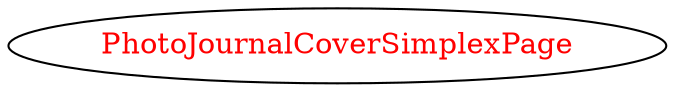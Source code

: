 digraph dependencyGraph {
 concentrate=true;
 ranksep="2.0";
 rankdir="LR"; 
 splines="ortho";
"PhotoJournalCoverSimplexPage" [fontcolor="red"];
}